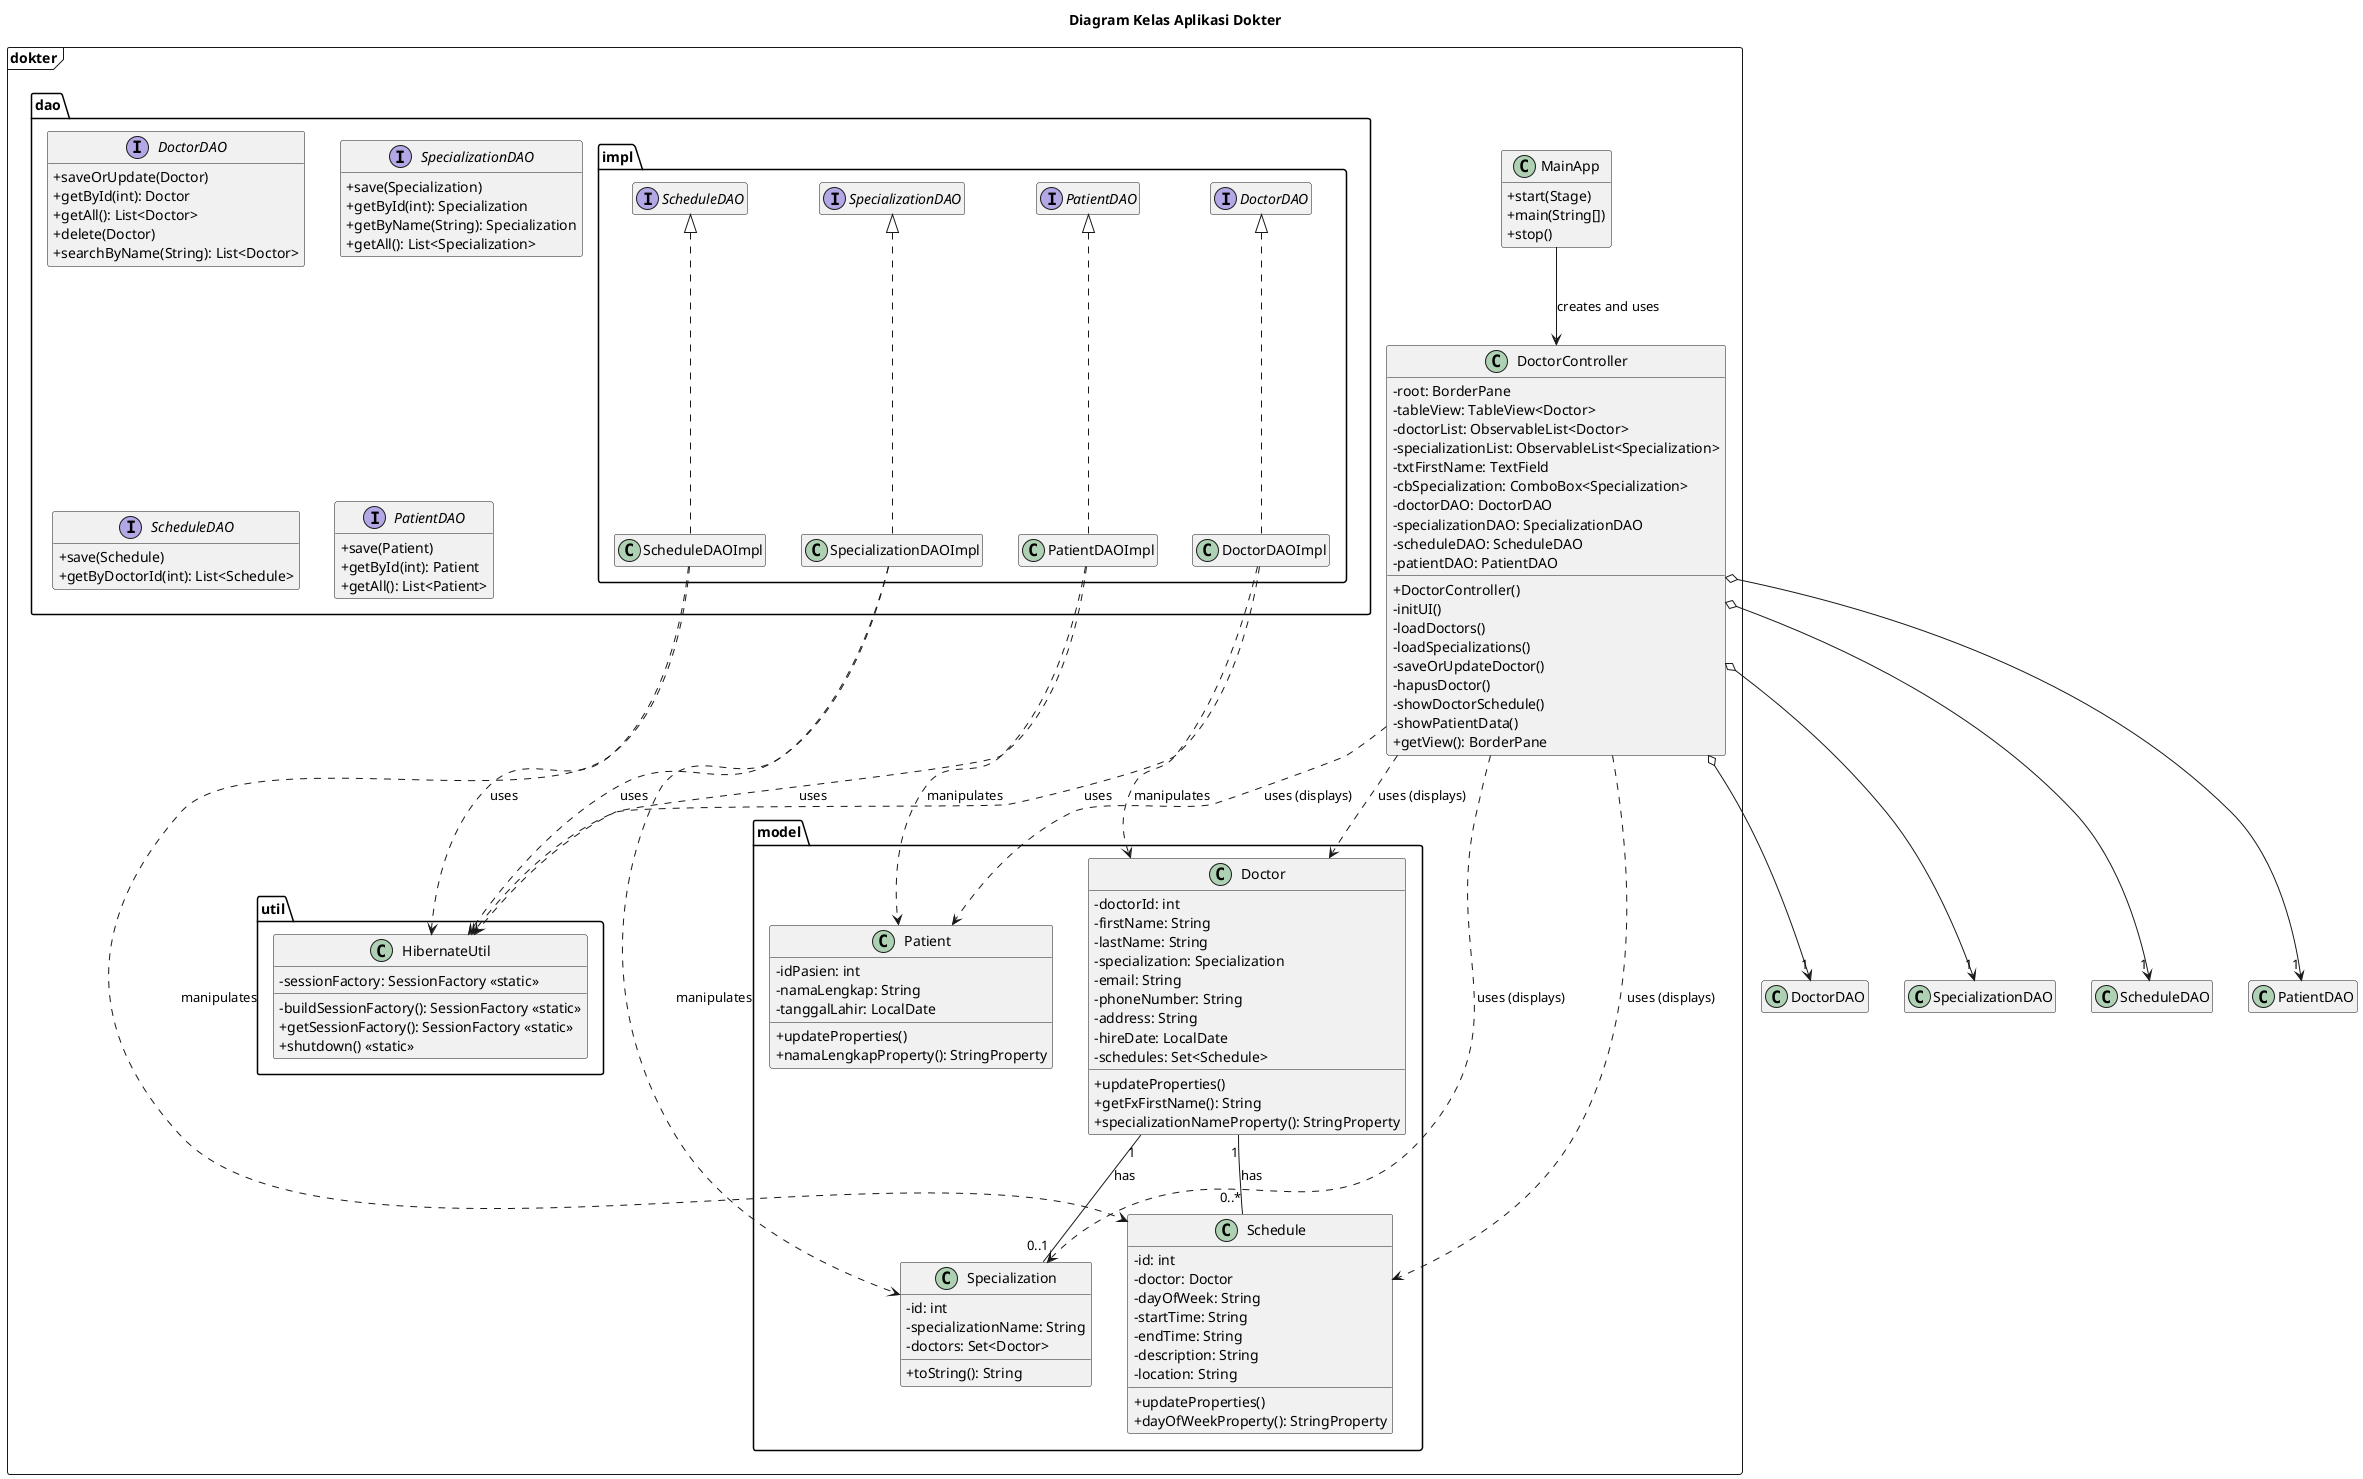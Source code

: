 @startuml

title Diagram Kelas Aplikasi Dokter

skinparam classAttributeIconSize 0
hide empty members

package dokter <<Frame>> {
  class MainApp {
    +start(Stage)
    +main(String[])
    +stop()
  }
  class DoctorController {
    -root: BorderPane
    -tableView: TableView<Doctor>
    -doctorList: ObservableList<Doctor>
    -specializationList: ObservableList<Specialization>
    -txtFirstName: TextField
    -cbSpecialization: ComboBox<Specialization>
    -doctorDAO: DoctorDAO
    -specializationDAO: SpecializationDAO
    -scheduleDAO: ScheduleDAO
    -patientDAO: PatientDAO
    +DoctorController()
    -initUI()
    -loadDoctors()
    -loadSpecializations()
    -saveOrUpdateDoctor()
    -hapusDoctor()
    -showDoctorSchedule()
    -showPatientData()
    +getView(): BorderPane
  }
}

package dokter.model <<Folder>> {
  class Doctor {
    -doctorId: int
    -firstName: String
    -lastName: String
    -specialization: Specialization
    -email: String
    -phoneNumber: String
    -address: String
    -hireDate: LocalDate
    -schedules: Set<Schedule>
    +updateProperties()
    +getFxFirstName(): String
    +specializationNameProperty(): StringProperty
    ' .. other getters/setters & JavaFX properties ..
  }
  class Specialization {
    -id: int
    -specializationName: String
    -doctors: Set<Doctor>
    +toString(): String
  }
  class Schedule {
    -id: int
    -doctor: Doctor
    -dayOfWeek: String
    -startTime: String
    -endTime: String
    -description: String
    -location: String
    +updateProperties()
    +dayOfWeekProperty(): StringProperty
  }
  class Patient {
    -idPasien: int
    -namaLengkap: String
    -tanggalLahir: LocalDate
    ' .. other fields ..
    +updateProperties()
    +namaLengkapProperty(): StringProperty
  }
}

package dokter.dao <<Folder>> {
  interface DoctorDAO {
    +saveOrUpdate(Doctor)
    +getById(int): Doctor
    +getAll(): List<Doctor>
    +delete(Doctor)
    +searchByName(String): List<Doctor>
  }
  interface SpecializationDAO {
    +save(Specialization)
    +getById(int): Specialization
    +getByName(String): Specialization
    +getAll(): List<Specialization>
  }
  interface ScheduleDAO {
    +save(Schedule)
    +getByDoctorId(int): List<Schedule>
  }
  interface PatientDAO {
    +save(Patient)
    +getById(int): Patient
    +getAll(): List<Patient>
  }
}

package dokter.dao.impl <<Folder>> {
  class DoctorDAOImpl implements DoctorDAO
  class SpecializationDAOImpl implements SpecializationDAO
  class ScheduleDAOImpl implements ScheduleDAO
  class PatientDAOImpl implements PatientDAO
}

package dokter.util <<Folder>> {
  class HibernateUtil {
    -sessionFactory: SessionFactory <<static>>
    -buildSessionFactory(): SessionFactory <<static>>
    +getSessionFactory(): SessionFactory <<static>>
    +shutdown() <<static>>
  }
}

' Relationships
MainApp --> DoctorController : "creates and uses"

DoctorController o--> "1" DoctorDAO
DoctorController o--> "1" SpecializationDAO
DoctorController o--> "1" ScheduleDAO
DoctorController o--> "1" PatientDAO

DoctorController ..> Doctor : "uses (displays)"
DoctorController ..> Specialization : "uses (displays)"
DoctorController ..> Schedule : "uses (displays)"
DoctorController ..> Patient : "uses (displays)"

DoctorDAOImpl ..> HibernateUtil : "uses"
SpecializationDAOImpl ..> HibernateUtil : "uses"
ScheduleDAOImpl ..> HibernateUtil : "uses"
PatientDAOImpl ..> HibernateUtil : "uses"

DoctorDAOImpl ..> Doctor : "manipulates"
SpecializationDAOImpl ..> Specialization : "manipulates"
ScheduleDAOImpl ..> Schedule : "manipulates"
PatientDAOImpl ..> Patient : "manipulates"

Doctor "1" -- "0..1" Specialization : has
Doctor "1" -- "0..*" Schedule : has
' Patient "many" -- "many" Doctor (melalui Appointment jika ada) - tidak ada di model saat ini

@enduml